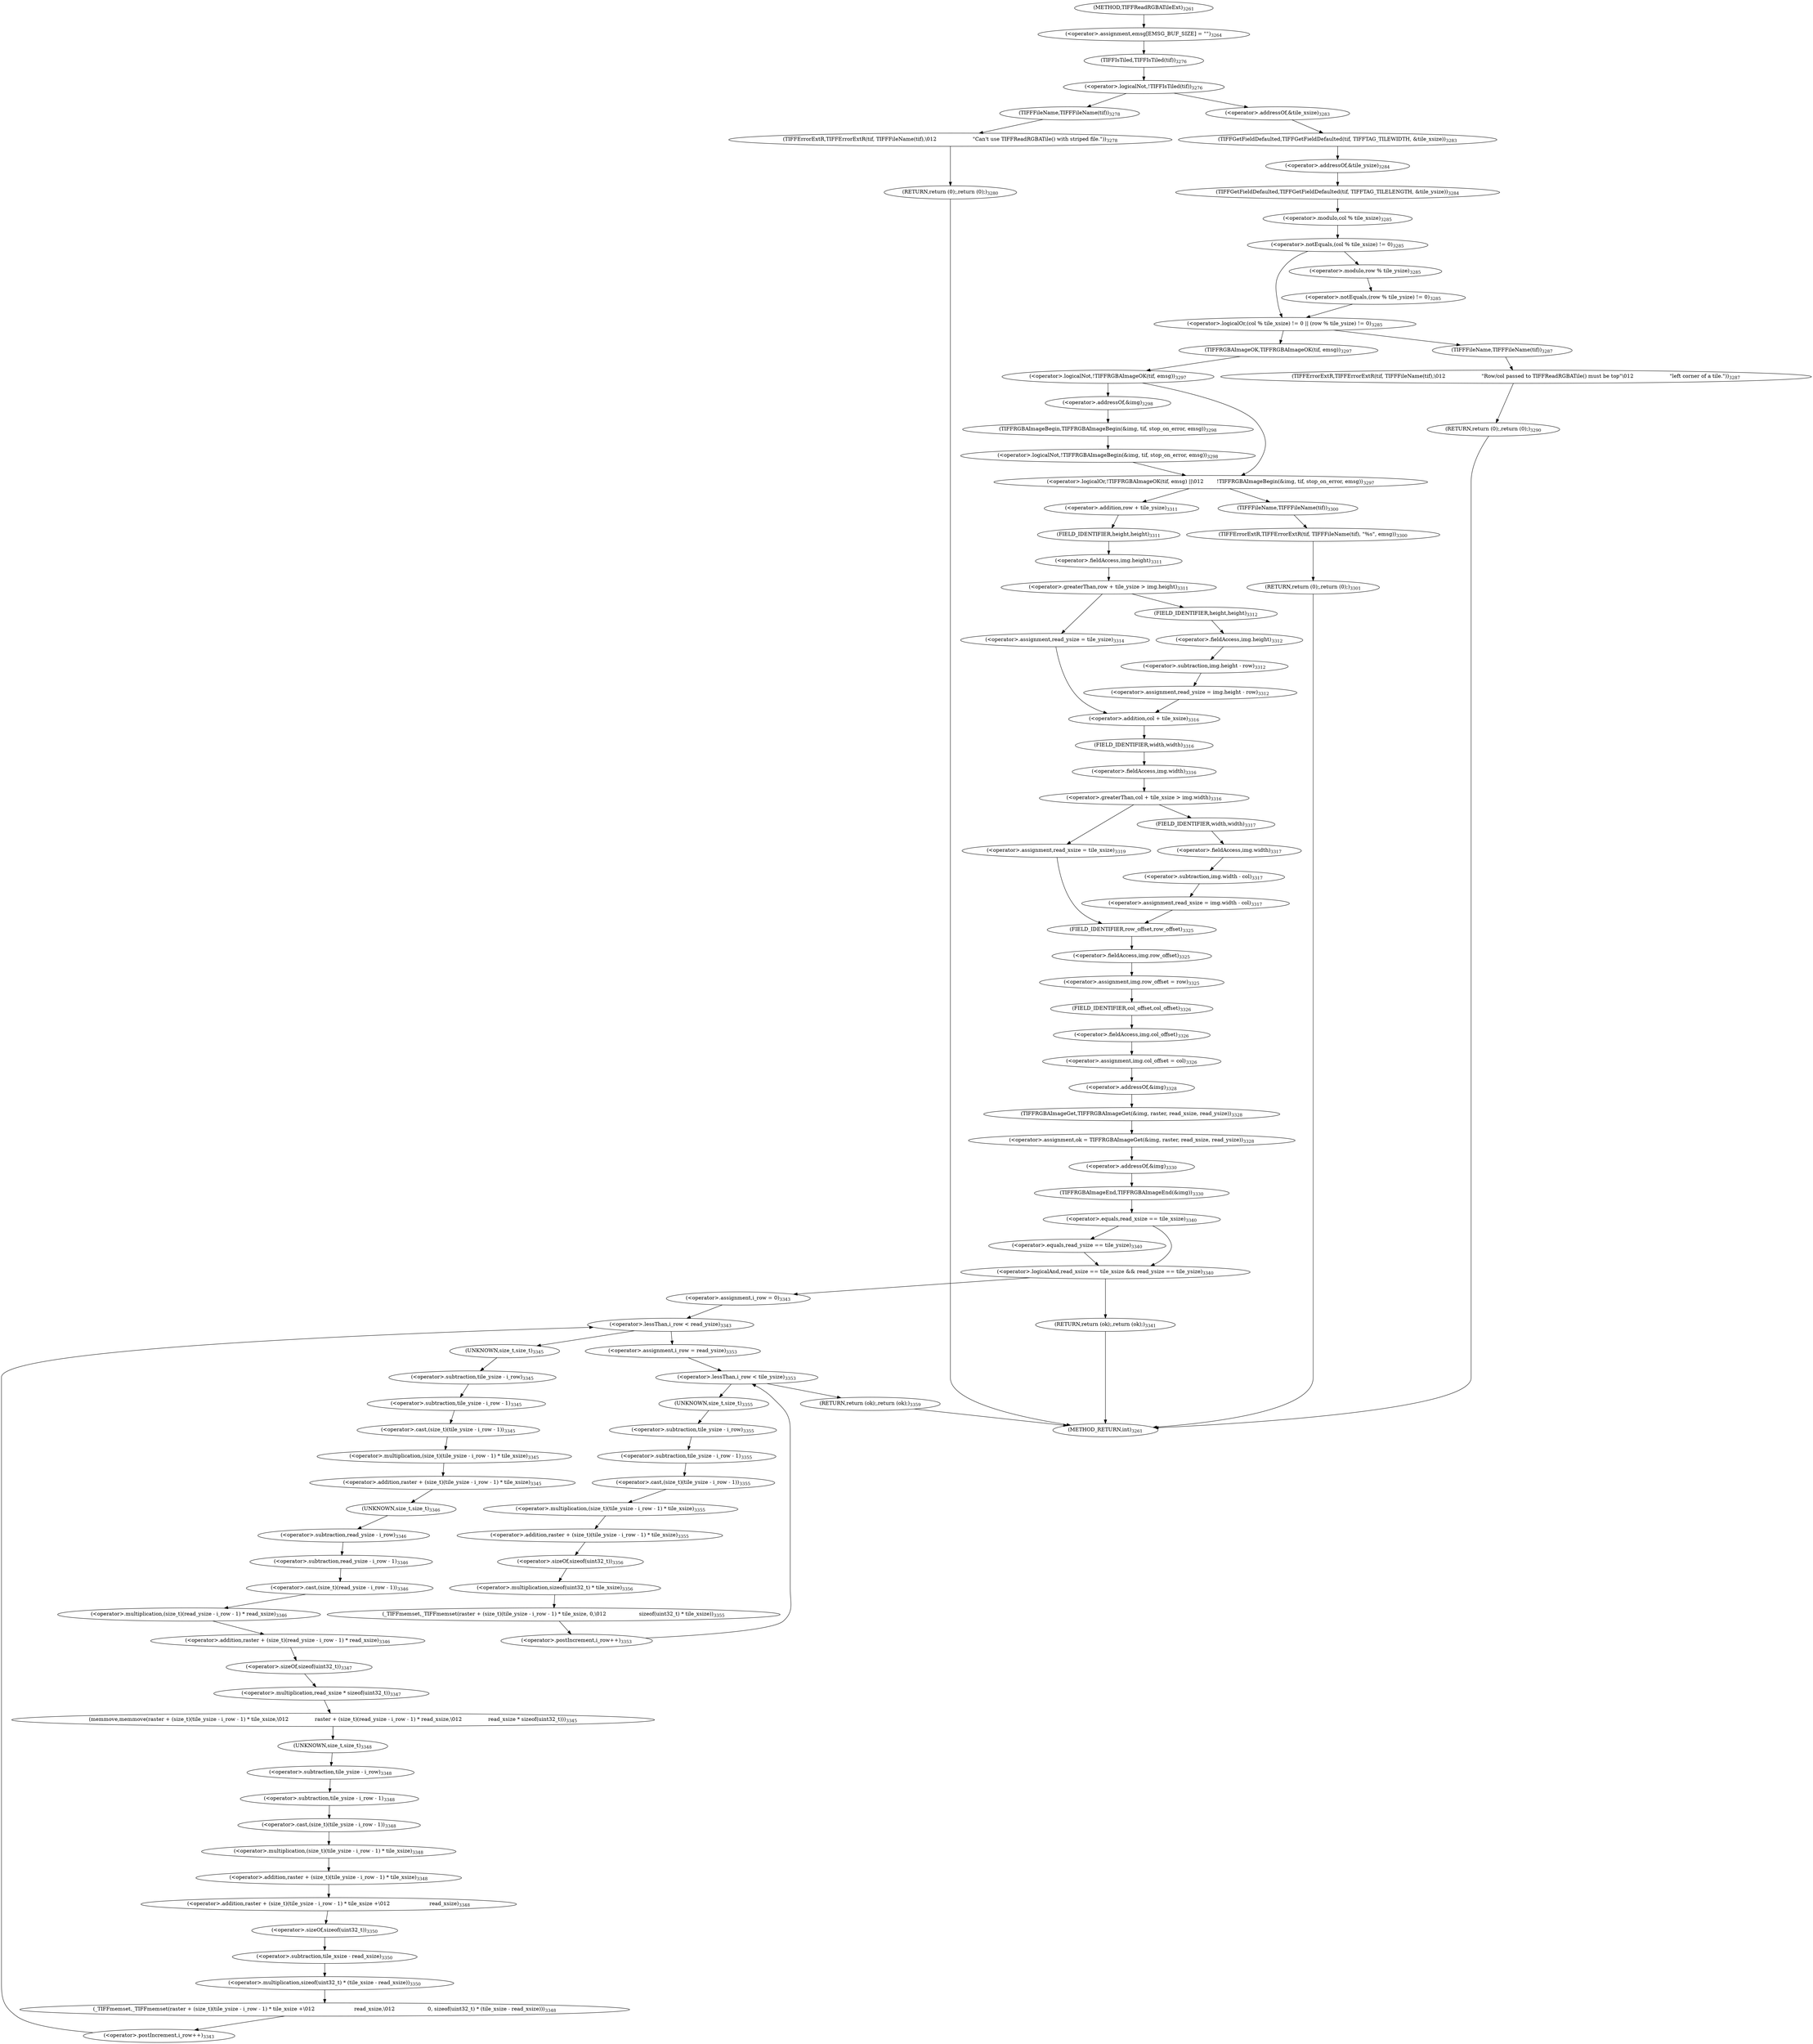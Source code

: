 digraph "TIFFReadRGBATileExt" {  
"63208" [label = <(&lt;operator&gt;.assignment,emsg[EMSG_BUF_SIZE] = &quot;&quot;)<SUB>3264</SUB>> ]
"63230" [label = <(TIFFGetFieldDefaulted,TIFFGetFieldDefaulted(tif, TIFFTAG_TILEWIDTH, &amp;tile_xsize))<SUB>3283</SUB>> ]
"63235" [label = <(TIFFGetFieldDefaulted,TIFFGetFieldDefaulted(tif, TIFFTAG_TILELENGTH, &amp;tile_ysize))<SUB>3284</SUB>> ]
"63324" [label = <(&lt;operator&gt;.assignment,img.row_offset = row)<SUB>3325</SUB>> ]
"63329" [label = <(&lt;operator&gt;.assignment,img.col_offset = col)<SUB>3326</SUB>> ]
"63334" [label = <(&lt;operator&gt;.assignment,ok = TIFFRGBAImageGet(&amp;img, raster, read_xsize, read_ysize))<SUB>3328</SUB>> ]
"63342" [label = <(TIFFRGBAImageEnd,TIFFRGBAImageEnd(&amp;img))<SUB>3330</SUB>> ]
"63443" [label = <(RETURN,return (ok);,return (ok);)<SUB>3359</SUB>> ]
"63219" [label = <(&lt;operator&gt;.logicalNot,!TIFFIsTiled(tif))<SUB>3276</SUB>> ]
"63233" [label = <(&lt;operator&gt;.addressOf,&amp;tile_xsize)<SUB>3283</SUB>> ]
"63238" [label = <(&lt;operator&gt;.addressOf,&amp;tile_ysize)<SUB>3284</SUB>> ]
"63241" [label = <(&lt;operator&gt;.logicalOr,(col % tile_xsize) != 0 || (row % tile_ysize) != 0)<SUB>3285</SUB>> ]
"63261" [label = <(&lt;operator&gt;.logicalOr,!TIFFRGBAImageOK(tif, emsg) ||\012        !TIFFRGBAImageBegin(&amp;img, tif, stop_on_error, emsg))<SUB>3297</SUB>> ]
"63283" [label = <(&lt;operator&gt;.greaterThan,row + tile_ysize &gt; img.height)<SUB>3311</SUB>> ]
"63304" [label = <(&lt;operator&gt;.greaterThan,col + tile_xsize &gt; img.width)<SUB>3316</SUB>> ]
"63325" [label = <(&lt;operator&gt;.fieldAccess,img.row_offset)<SUB>3325</SUB>> ]
"63330" [label = <(&lt;operator&gt;.fieldAccess,img.col_offset)<SUB>3326</SUB>> ]
"63336" [label = <(TIFFRGBAImageGet,TIFFRGBAImageGet(&amp;img, raster, read_xsize, read_ysize))<SUB>3328</SUB>> ]
"63343" [label = <(&lt;operator&gt;.addressOf,&amp;img)<SUB>3330</SUB>> ]
"63346" [label = <(&lt;operator&gt;.logicalAnd,read_xsize == tile_xsize &amp;&amp; read_ysize == tile_ysize)<SUB>3340</SUB>> ]
"63361" [label = <(&lt;operator&gt;.lessThan,i_row &lt; read_ysize)<SUB>3343</SUB>> ]
"63364" [label = <(&lt;operator&gt;.postIncrement,i_row++)<SUB>3343</SUB>> ]
"63420" [label = <(&lt;operator&gt;.lessThan,i_row &lt; tile_ysize)<SUB>3353</SUB>> ]
"63423" [label = <(&lt;operator&gt;.postIncrement,i_row++)<SUB>3353</SUB>> ]
"63220" [label = <(TIFFIsTiled,TIFFIsTiled(tif))<SUB>3276</SUB>> ]
"63223" [label = <(TIFFErrorExtR,TIFFErrorExtR(tif, TIFFFileName(tif),\012                      &quot;Can't use TIFFReadRGBATile() with striped file.&quot;))<SUB>3278</SUB>> ]
"63228" [label = <(RETURN,return (0);,return (0);)<SUB>3280</SUB>> ]
"63242" [label = <(&lt;operator&gt;.notEquals,(col % tile_xsize) != 0)<SUB>3285</SUB>> ]
"63247" [label = <(&lt;operator&gt;.notEquals,(row % tile_ysize) != 0)<SUB>3285</SUB>> ]
"63253" [label = <(TIFFErrorExtR,TIFFErrorExtR(tif, TIFFFileName(tif),\012                      &quot;Row/col passed to TIFFReadRGBATile() must be top&quot;\012                      &quot;left corner of a tile.&quot;))<SUB>3287</SUB>> ]
"63258" [label = <(RETURN,return (0);,return (0);)<SUB>3290</SUB>> ]
"63262" [label = <(&lt;operator&gt;.logicalNot,!TIFFRGBAImageOK(tif, emsg))<SUB>3297</SUB>> ]
"63266" [label = <(&lt;operator&gt;.logicalNot,!TIFFRGBAImageBegin(&amp;img, tif, stop_on_error, emsg))<SUB>3298</SUB>> ]
"63274" [label = <(TIFFErrorExtR,TIFFErrorExtR(tif, TIFFFileName(tif), &quot;%s&quot;, emsg))<SUB>3300</SUB>> ]
"63280" [label = <(RETURN,return (0);,return (0);)<SUB>3301</SUB>> ]
"63284" [label = <(&lt;operator&gt;.addition,row + tile_ysize)<SUB>3311</SUB>> ]
"63287" [label = <(&lt;operator&gt;.fieldAccess,img.height)<SUB>3311</SUB>> ]
"63291" [label = <(&lt;operator&gt;.assignment,read_ysize = img.height - row)<SUB>3312</SUB>> ]
"63305" [label = <(&lt;operator&gt;.addition,col + tile_xsize)<SUB>3316</SUB>> ]
"63308" [label = <(&lt;operator&gt;.fieldAccess,img.width)<SUB>3316</SUB>> ]
"63312" [label = <(&lt;operator&gt;.assignment,read_xsize = img.width - col)<SUB>3317</SUB>> ]
"63327" [label = <(FIELD_IDENTIFIER,row_offset,row_offset)<SUB>3325</SUB>> ]
"63332" [label = <(FIELD_IDENTIFIER,col_offset,col_offset)<SUB>3326</SUB>> ]
"63337" [label = <(&lt;operator&gt;.addressOf,&amp;img)<SUB>3328</SUB>> ]
"63347" [label = <(&lt;operator&gt;.equals,read_xsize == tile_xsize)<SUB>3340</SUB>> ]
"63350" [label = <(&lt;operator&gt;.equals,read_ysize == tile_ysize)<SUB>3340</SUB>> ]
"63354" [label = <(RETURN,return (ok);,return (ok);)<SUB>3341</SUB>> ]
"63358" [label = <(&lt;operator&gt;.assignment,i_row = 0)<SUB>3343</SUB>> ]
"63367" [label = <(memmove,memmove(raster + (size_t)(tile_ysize - i_row - 1) * tile_xsize,\012                raster + (size_t)(read_ysize - i_row - 1) * read_xsize,\012                read_xsize * sizeof(uint32_t)))<SUB>3345</SUB>> ]
"63394" [label = <(_TIFFmemset,_TIFFmemset(raster + (size_t)(tile_ysize - i_row - 1) * tile_xsize +\012                        read_xsize,\012                    0, sizeof(uint32_t) * (tile_xsize - read_xsize)))<SUB>3348</SUB>> ]
"63417" [label = <(&lt;operator&gt;.assignment,i_row = read_ysize)<SUB>3353</SUB>> ]
"63426" [label = <(_TIFFmemset,_TIFFmemset(raster + (size_t)(tile_ysize - i_row - 1) * tile_xsize, 0,\012                    sizeof(uint32_t) * tile_xsize))<SUB>3355</SUB>> ]
"63225" [label = <(TIFFFileName,TIFFFileName(tif))<SUB>3278</SUB>> ]
"63243" [label = <(&lt;operator&gt;.modulo,col % tile_xsize)<SUB>3285</SUB>> ]
"63248" [label = <(&lt;operator&gt;.modulo,row % tile_ysize)<SUB>3285</SUB>> ]
"63255" [label = <(TIFFFileName,TIFFFileName(tif))<SUB>3287</SUB>> ]
"63263" [label = <(TIFFRGBAImageOK,TIFFRGBAImageOK(tif, emsg))<SUB>3297</SUB>> ]
"63267" [label = <(TIFFRGBAImageBegin,TIFFRGBAImageBegin(&amp;img, tif, stop_on_error, emsg))<SUB>3298</SUB>> ]
"63276" [label = <(TIFFFileName,TIFFFileName(tif))<SUB>3300</SUB>> ]
"63289" [label = <(FIELD_IDENTIFIER,height,height)<SUB>3311</SUB>> ]
"63293" [label = <(&lt;operator&gt;.subtraction,img.height - row)<SUB>3312</SUB>> ]
"63300" [label = <(&lt;operator&gt;.assignment,read_ysize = tile_ysize)<SUB>3314</SUB>> ]
"63310" [label = <(FIELD_IDENTIFIER,width,width)<SUB>3316</SUB>> ]
"63314" [label = <(&lt;operator&gt;.subtraction,img.width - col)<SUB>3317</SUB>> ]
"63321" [label = <(&lt;operator&gt;.assignment,read_xsize = tile_xsize)<SUB>3319</SUB>> ]
"63368" [label = <(&lt;operator&gt;.addition,raster + (size_t)(tile_ysize - i_row - 1) * tile_xsize)<SUB>3345</SUB>> ]
"63379" [label = <(&lt;operator&gt;.addition,raster + (size_t)(read_ysize - i_row - 1) * read_xsize)<SUB>3346</SUB>> ]
"63390" [label = <(&lt;operator&gt;.multiplication,read_xsize * sizeof(uint32_t))<SUB>3347</SUB>> ]
"63395" [label = <(&lt;operator&gt;.addition,raster + (size_t)(tile_ysize - i_row - 1) * tile_xsize +\012                        read_xsize)<SUB>3348</SUB>> ]
"63409" [label = <(&lt;operator&gt;.multiplication,sizeof(uint32_t) * (tile_xsize - read_xsize))<SUB>3350</SUB>> ]
"63427" [label = <(&lt;operator&gt;.addition,raster + (size_t)(tile_ysize - i_row - 1) * tile_xsize)<SUB>3355</SUB>> ]
"63439" [label = <(&lt;operator&gt;.multiplication,sizeof(uint32_t) * tile_xsize)<SUB>3356</SUB>> ]
"63268" [label = <(&lt;operator&gt;.addressOf,&amp;img)<SUB>3298</SUB>> ]
"63294" [label = <(&lt;operator&gt;.fieldAccess,img.height)<SUB>3312</SUB>> ]
"63315" [label = <(&lt;operator&gt;.fieldAccess,img.width)<SUB>3317</SUB>> ]
"63370" [label = <(&lt;operator&gt;.multiplication,(size_t)(tile_ysize - i_row - 1) * tile_xsize)<SUB>3345</SUB>> ]
"63381" [label = <(&lt;operator&gt;.multiplication,(size_t)(read_ysize - i_row - 1) * read_xsize)<SUB>3346</SUB>> ]
"63392" [label = <(&lt;operator&gt;.sizeOf,sizeof(uint32_t))<SUB>3347</SUB>> ]
"63396" [label = <(&lt;operator&gt;.addition,raster + (size_t)(tile_ysize - i_row - 1) * tile_xsize)<SUB>3348</SUB>> ]
"63410" [label = <(&lt;operator&gt;.sizeOf,sizeof(uint32_t))<SUB>3350</SUB>> ]
"63412" [label = <(&lt;operator&gt;.subtraction,tile_xsize - read_xsize)<SUB>3350</SUB>> ]
"63429" [label = <(&lt;operator&gt;.multiplication,(size_t)(tile_ysize - i_row - 1) * tile_xsize)<SUB>3355</SUB>> ]
"63440" [label = <(&lt;operator&gt;.sizeOf,sizeof(uint32_t))<SUB>3356</SUB>> ]
"63296" [label = <(FIELD_IDENTIFIER,height,height)<SUB>3312</SUB>> ]
"63317" [label = <(FIELD_IDENTIFIER,width,width)<SUB>3317</SUB>> ]
"63371" [label = <(&lt;operator&gt;.cast,(size_t)(tile_ysize - i_row - 1))<SUB>3345</SUB>> ]
"63382" [label = <(&lt;operator&gt;.cast,(size_t)(read_ysize - i_row - 1))<SUB>3346</SUB>> ]
"63398" [label = <(&lt;operator&gt;.multiplication,(size_t)(tile_ysize - i_row - 1) * tile_xsize)<SUB>3348</SUB>> ]
"63430" [label = <(&lt;operator&gt;.cast,(size_t)(tile_ysize - i_row - 1))<SUB>3355</SUB>> ]
"63372" [label = <(UNKNOWN,size_t,size_t)<SUB>3345</SUB>> ]
"63373" [label = <(&lt;operator&gt;.subtraction,tile_ysize - i_row - 1)<SUB>3345</SUB>> ]
"63383" [label = <(UNKNOWN,size_t,size_t)<SUB>3346</SUB>> ]
"63384" [label = <(&lt;operator&gt;.subtraction,read_ysize - i_row - 1)<SUB>3346</SUB>> ]
"63399" [label = <(&lt;operator&gt;.cast,(size_t)(tile_ysize - i_row - 1))<SUB>3348</SUB>> ]
"63431" [label = <(UNKNOWN,size_t,size_t)<SUB>3355</SUB>> ]
"63432" [label = <(&lt;operator&gt;.subtraction,tile_ysize - i_row - 1)<SUB>3355</SUB>> ]
"63374" [label = <(&lt;operator&gt;.subtraction,tile_ysize - i_row)<SUB>3345</SUB>> ]
"63385" [label = <(&lt;operator&gt;.subtraction,read_ysize - i_row)<SUB>3346</SUB>> ]
"63400" [label = <(UNKNOWN,size_t,size_t)<SUB>3348</SUB>> ]
"63401" [label = <(&lt;operator&gt;.subtraction,tile_ysize - i_row - 1)<SUB>3348</SUB>> ]
"63433" [label = <(&lt;operator&gt;.subtraction,tile_ysize - i_row)<SUB>3355</SUB>> ]
"63402" [label = <(&lt;operator&gt;.subtraction,tile_ysize - i_row)<SUB>3348</SUB>> ]
"63200" [label = <(METHOD,TIFFReadRGBATileExt)<SUB>3261</SUB>> ]
"63445" [label = <(METHOD_RETURN,int)<SUB>3261</SUB>> ]
  "63208" -> "63220" 
  "63230" -> "63238" 
  "63235" -> "63243" 
  "63324" -> "63332" 
  "63329" -> "63337" 
  "63334" -> "63343" 
  "63342" -> "63347" 
  "63443" -> "63445" 
  "63219" -> "63225" 
  "63219" -> "63233" 
  "63233" -> "63230" 
  "63238" -> "63235" 
  "63241" -> "63255" 
  "63241" -> "63263" 
  "63261" -> "63276" 
  "63261" -> "63284" 
  "63283" -> "63296" 
  "63283" -> "63300" 
  "63304" -> "63317" 
  "63304" -> "63321" 
  "63325" -> "63324" 
  "63330" -> "63329" 
  "63336" -> "63334" 
  "63343" -> "63342" 
  "63346" -> "63354" 
  "63346" -> "63358" 
  "63361" -> "63372" 
  "63361" -> "63417" 
  "63364" -> "63361" 
  "63420" -> "63431" 
  "63420" -> "63443" 
  "63423" -> "63420" 
  "63220" -> "63219" 
  "63223" -> "63228" 
  "63228" -> "63445" 
  "63242" -> "63241" 
  "63242" -> "63248" 
  "63247" -> "63241" 
  "63253" -> "63258" 
  "63258" -> "63445" 
  "63262" -> "63261" 
  "63262" -> "63268" 
  "63266" -> "63261" 
  "63274" -> "63280" 
  "63280" -> "63445" 
  "63284" -> "63289" 
  "63287" -> "63283" 
  "63291" -> "63305" 
  "63305" -> "63310" 
  "63308" -> "63304" 
  "63312" -> "63327" 
  "63327" -> "63325" 
  "63332" -> "63330" 
  "63337" -> "63336" 
  "63347" -> "63346" 
  "63347" -> "63350" 
  "63350" -> "63346" 
  "63354" -> "63445" 
  "63358" -> "63361" 
  "63367" -> "63400" 
  "63394" -> "63364" 
  "63417" -> "63420" 
  "63426" -> "63423" 
  "63225" -> "63223" 
  "63243" -> "63242" 
  "63248" -> "63247" 
  "63255" -> "63253" 
  "63263" -> "63262" 
  "63267" -> "63266" 
  "63276" -> "63274" 
  "63289" -> "63287" 
  "63293" -> "63291" 
  "63300" -> "63305" 
  "63310" -> "63308" 
  "63314" -> "63312" 
  "63321" -> "63327" 
  "63368" -> "63383" 
  "63379" -> "63392" 
  "63390" -> "63367" 
  "63395" -> "63410" 
  "63409" -> "63394" 
  "63427" -> "63440" 
  "63439" -> "63426" 
  "63268" -> "63267" 
  "63294" -> "63293" 
  "63315" -> "63314" 
  "63370" -> "63368" 
  "63381" -> "63379" 
  "63392" -> "63390" 
  "63396" -> "63395" 
  "63410" -> "63412" 
  "63412" -> "63409" 
  "63429" -> "63427" 
  "63440" -> "63439" 
  "63296" -> "63294" 
  "63317" -> "63315" 
  "63371" -> "63370" 
  "63382" -> "63381" 
  "63398" -> "63396" 
  "63430" -> "63429" 
  "63372" -> "63374" 
  "63373" -> "63371" 
  "63383" -> "63385" 
  "63384" -> "63382" 
  "63399" -> "63398" 
  "63431" -> "63433" 
  "63432" -> "63430" 
  "63374" -> "63373" 
  "63385" -> "63384" 
  "63400" -> "63402" 
  "63401" -> "63399" 
  "63433" -> "63432" 
  "63402" -> "63401" 
  "63200" -> "63208" 
}
